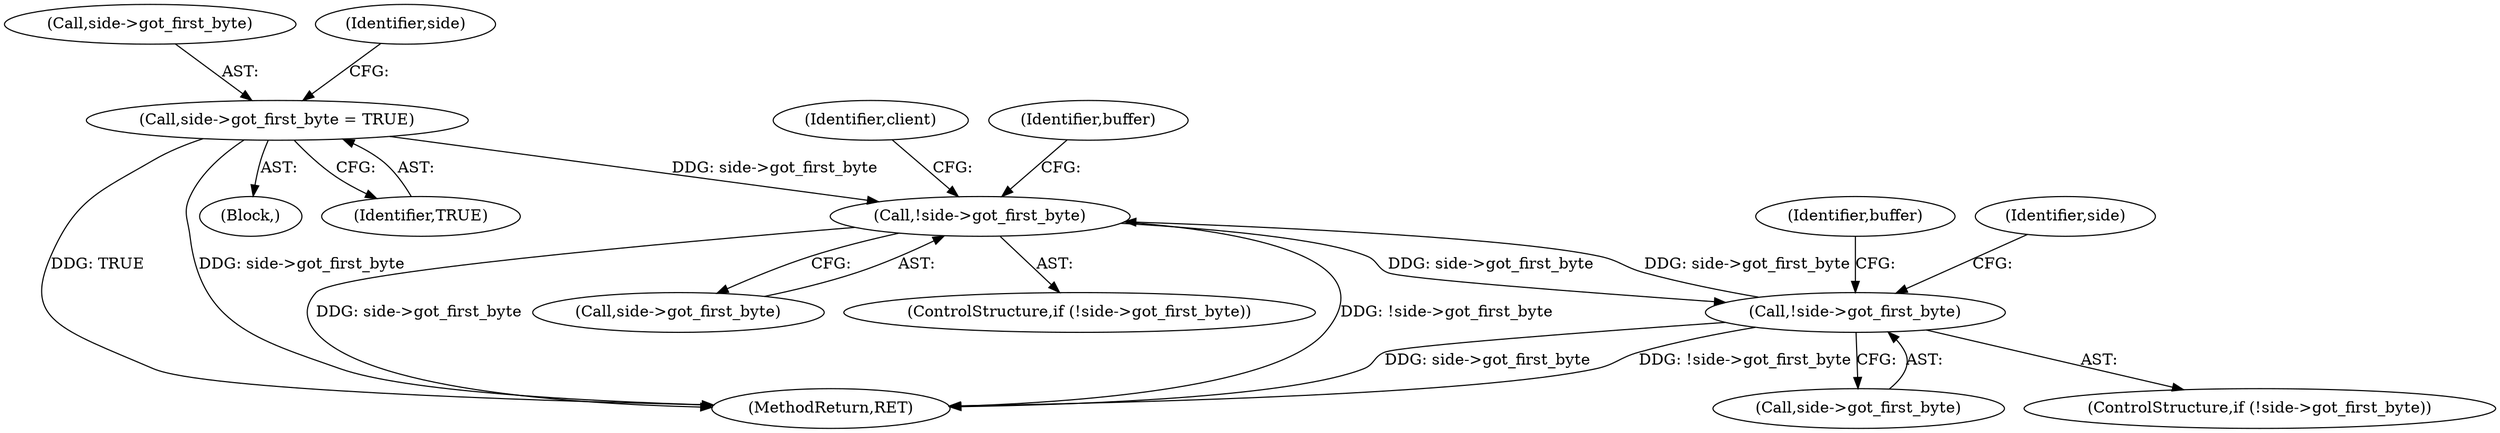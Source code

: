digraph "0_flatpak_52346bf187b5a7f1c0fe9075b328b7ad6abe78f6_2@pointer" {
"1000135" [label="(Call,!side->got_first_byte)"];
"1000213" [label="(Call,side->got_first_byte = TRUE)"];
"1000203" [label="(Call,!side->got_first_byte)"];
"1000135" [label="(Call,!side->got_first_byte)"];
"1000213" [label="(Call,side->got_first_byte = TRUE)"];
"1000217" [label="(Identifier,TRUE)"];
"1000134" [label="(ControlStructure,if (!side->got_first_byte))"];
"1000135" [label="(Call,!side->got_first_byte)"];
"1000390" [label="(MethodReturn,RET)"];
"1000204" [label="(Call,side->got_first_byte)"];
"1000210" [label="(Identifier,buffer)"];
"1000214" [label="(Call,side->got_first_byte)"];
"1000148" [label="(Identifier,client)"];
"1000203" [label="(Call,!side->got_first_byte)"];
"1000136" [label="(Call,side->got_first_byte)"];
"1000221" [label="(Identifier,side)"];
"1000207" [label="(Block,)"];
"1000292" [label="(Identifier,side)"];
"1000140" [label="(Identifier,buffer)"];
"1000202" [label="(ControlStructure,if (!side->got_first_byte))"];
"1000135" -> "1000134"  [label="AST: "];
"1000135" -> "1000136"  [label="CFG: "];
"1000136" -> "1000135"  [label="AST: "];
"1000140" -> "1000135"  [label="CFG: "];
"1000148" -> "1000135"  [label="CFG: "];
"1000135" -> "1000390"  [label="DDG: !side->got_first_byte"];
"1000135" -> "1000390"  [label="DDG: side->got_first_byte"];
"1000213" -> "1000135"  [label="DDG: side->got_first_byte"];
"1000203" -> "1000135"  [label="DDG: side->got_first_byte"];
"1000135" -> "1000203"  [label="DDG: side->got_first_byte"];
"1000213" -> "1000207"  [label="AST: "];
"1000213" -> "1000217"  [label="CFG: "];
"1000214" -> "1000213"  [label="AST: "];
"1000217" -> "1000213"  [label="AST: "];
"1000292" -> "1000213"  [label="CFG: "];
"1000213" -> "1000390"  [label="DDG: TRUE"];
"1000213" -> "1000390"  [label="DDG: side->got_first_byte"];
"1000203" -> "1000202"  [label="AST: "];
"1000203" -> "1000204"  [label="CFG: "];
"1000204" -> "1000203"  [label="AST: "];
"1000210" -> "1000203"  [label="CFG: "];
"1000221" -> "1000203"  [label="CFG: "];
"1000203" -> "1000390"  [label="DDG: !side->got_first_byte"];
"1000203" -> "1000390"  [label="DDG: side->got_first_byte"];
}
